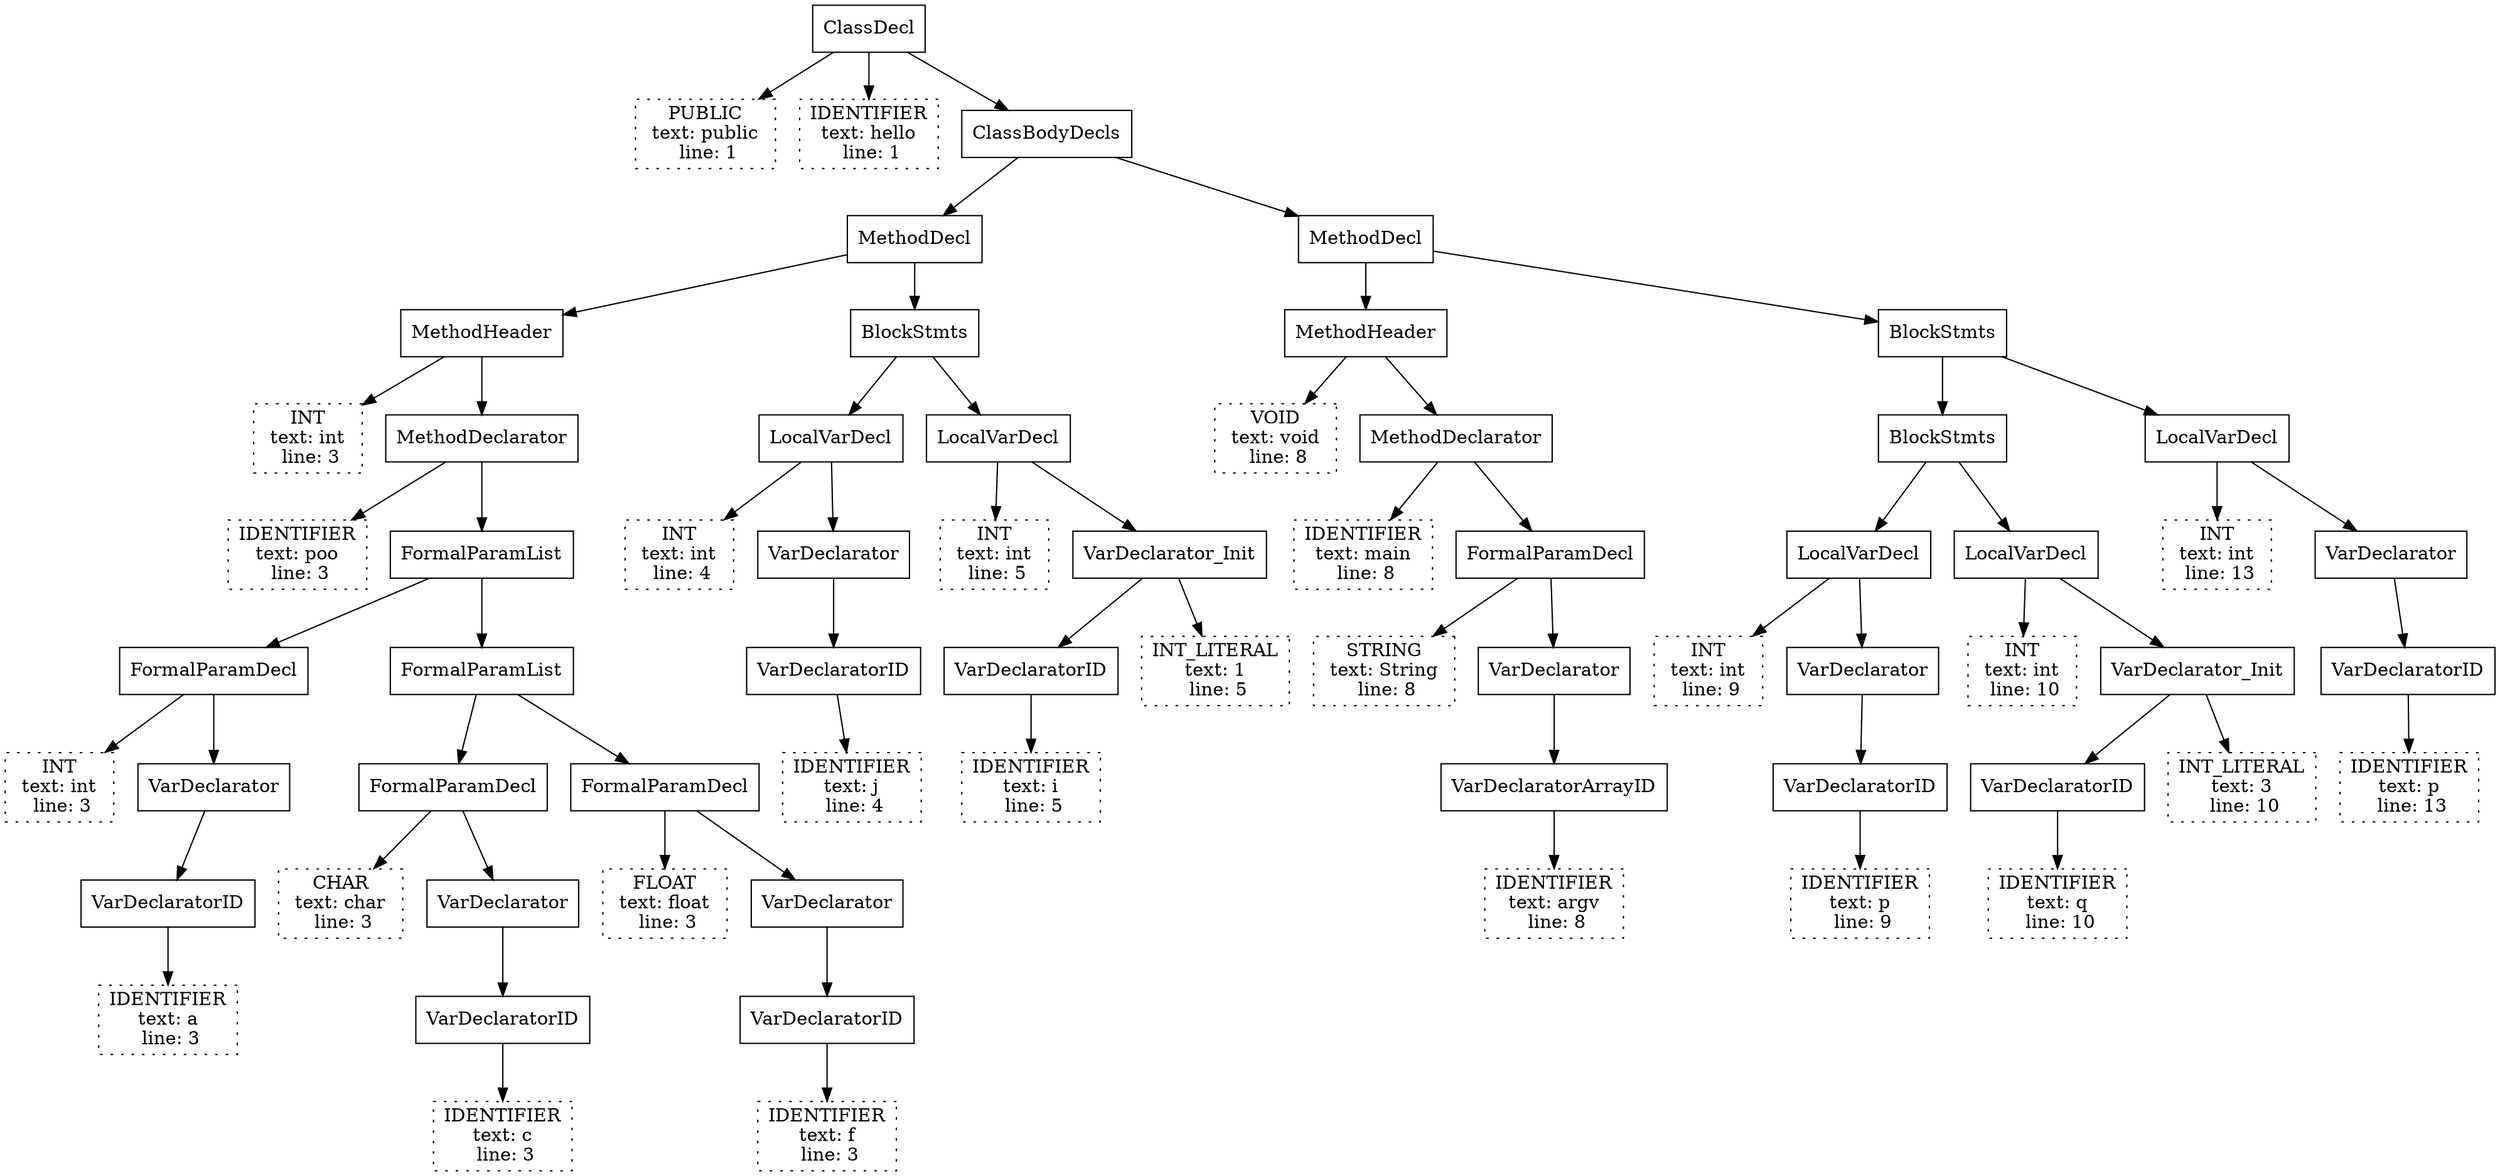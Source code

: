 digraph {
	N0 [shape=rectangle label=<ClassDecl>]
	N1 [shape=rectangle style=dotted label=<PUBLIC<br/> text: public <br/> line: 1>]
	N0 -> N1
	N2 [shape=rectangle style=dotted label=<IDENTIFIER<br/> text: hello <br/> line: 1>]
	N0 -> N2
	N3 [shape=rectangle label=<ClassBodyDecls>]
	N0 -> N3
	N4 [shape=rectangle label=<MethodDecl>]
	N3 -> N4
	N5 [shape=rectangle label=<MethodHeader>]
	N4 -> N5
	N6 [shape=rectangle style=dotted label=<INT<br/> text: int <br/> line: 3>]
	N5 -> N6
	N7 [shape=rectangle label=<MethodDeclarator>]
	N5 -> N7
	N8 [shape=rectangle style=dotted label=<IDENTIFIER<br/> text: poo <br/> line: 3>]
	N7 -> N8
	N9 [shape=rectangle label=<FormalParamList>]
	N7 -> N9
	N10 [shape=rectangle label=<FormalParamDecl>]
	N9 -> N10
	N11 [shape=rectangle style=dotted label=<INT<br/> text: int <br/> line: 3>]
	N10 -> N11
	N12 [shape=rectangle label=<VarDeclarator>]
	N10 -> N12
	N13 [shape=rectangle label=<VarDeclaratorID>]
	N12 -> N13
	N14 [shape=rectangle style=dotted label=<IDENTIFIER<br/> text: a <br/> line: 3>]
	N13 -> N14
	N15 [shape=rectangle label=<FormalParamList>]
	N9 -> N15
	N16 [shape=rectangle label=<FormalParamDecl>]
	N15 -> N16
	N17 [shape=rectangle style=dotted label=<CHAR<br/> text: char <br/> line: 3>]
	N16 -> N17
	N18 [shape=rectangle label=<VarDeclarator>]
	N16 -> N18
	N19 [shape=rectangle label=<VarDeclaratorID>]
	N18 -> N19
	N20 [shape=rectangle style=dotted label=<IDENTIFIER<br/> text: c <br/> line: 3>]
	N19 -> N20
	N21 [shape=rectangle label=<FormalParamDecl>]
	N15 -> N21
	N22 [shape=rectangle style=dotted label=<FLOAT<br/> text: float <br/> line: 3>]
	N21 -> N22
	N23 [shape=rectangle label=<VarDeclarator>]
	N21 -> N23
	N24 [shape=rectangle label=<VarDeclaratorID>]
	N23 -> N24
	N25 [shape=rectangle style=dotted label=<IDENTIFIER<br/> text: f <br/> line: 3>]
	N24 -> N25
	N26 [shape=rectangle label=<BlockStmts>]
	N4 -> N26
	N27 [shape=rectangle label=<LocalVarDecl>]
	N26 -> N27
	N28 [shape=rectangle style=dotted label=<INT<br/> text: int <br/> line: 4>]
	N27 -> N28
	N29 [shape=rectangle label=<VarDeclarator>]
	N27 -> N29
	N30 [shape=rectangle label=<VarDeclaratorID>]
	N29 -> N30
	N31 [shape=rectangle style=dotted label=<IDENTIFIER<br/> text: j <br/> line: 4>]
	N30 -> N31
	N32 [shape=rectangle label=<LocalVarDecl>]
	N26 -> N32
	N33 [shape=rectangle style=dotted label=<INT<br/> text: int <br/> line: 5>]
	N32 -> N33
	N34 [shape=rectangle label=<VarDeclarator_Init>]
	N32 -> N34
	N35 [shape=rectangle label=<VarDeclaratorID>]
	N34 -> N35
	N36 [shape=rectangle style=dotted label=<IDENTIFIER<br/> text: i <br/> line: 5>]
	N35 -> N36
	N37 [shape=rectangle style=dotted label=<INT_LITERAL<br/> text: 1 <br/> line: 5>]
	N34 -> N37
	N38 [shape=rectangle label=<MethodDecl>]
	N3 -> N38
	N39 [shape=rectangle label=<MethodHeader>]
	N38 -> N39
	N40 [shape=rectangle style=dotted label=<VOID<br/> text: void <br/> line: 8>]
	N39 -> N40
	N41 [shape=rectangle label=<MethodDeclarator>]
	N39 -> N41
	N42 [shape=rectangle style=dotted label=<IDENTIFIER<br/> text: main <br/> line: 8>]
	N41 -> N42
	N43 [shape=rectangle label=<FormalParamDecl>]
	N41 -> N43
	N44 [shape=rectangle style=dotted label=<STRING<br/> text: String <br/> line: 8>]
	N43 -> N44
	N45 [shape=rectangle label=<VarDeclarator>]
	N43 -> N45
	N46 [shape=rectangle label=<VarDeclaratorArrayID>]
	N45 -> N46
	N47 [shape=rectangle style=dotted label=<IDENTIFIER<br/> text: argv <br/> line: 8>]
	N46 -> N47
	N48 [shape=rectangle label=<BlockStmts>]
	N38 -> N48
	N49 [shape=rectangle label=<BlockStmts>]
	N48 -> N49
	N50 [shape=rectangle label=<LocalVarDecl>]
	N49 -> N50
	N51 [shape=rectangle style=dotted label=<INT<br/> text: int <br/> line: 9>]
	N50 -> N51
	N52 [shape=rectangle label=<VarDeclarator>]
	N50 -> N52
	N53 [shape=rectangle label=<VarDeclaratorID>]
	N52 -> N53
	N54 [shape=rectangle style=dotted label=<IDENTIFIER<br/> text: p <br/> line: 9>]
	N53 -> N54
	N55 [shape=rectangle label=<LocalVarDecl>]
	N49 -> N55
	N56 [shape=rectangle style=dotted label=<INT<br/> text: int <br/> line: 10>]
	N55 -> N56
	N57 [shape=rectangle label=<VarDeclarator_Init>]
	N55 -> N57
	N58 [shape=rectangle label=<VarDeclaratorID>]
	N57 -> N58
	N59 [shape=rectangle style=dotted label=<IDENTIFIER<br/> text: q <br/> line: 10>]
	N58 -> N59
	N60 [shape=rectangle style=dotted label=<INT_LITERAL<br/> text: 3 <br/> line: 10>]
	N57 -> N60
	N61 [shape=rectangle label=<LocalVarDecl>]
	N48 -> N61
	N62 [shape=rectangle style=dotted label=<INT<br/> text: int <br/> line: 13>]
	N61 -> N62
	N63 [shape=rectangle label=<VarDeclarator>]
	N61 -> N63
	N64 [shape=rectangle label=<VarDeclaratorID>]
	N63 -> N64
	N65 [shape=rectangle style=dotted label=<IDENTIFIER<br/> text: p <br/> line: 13>]
	N64 -> N65
}
